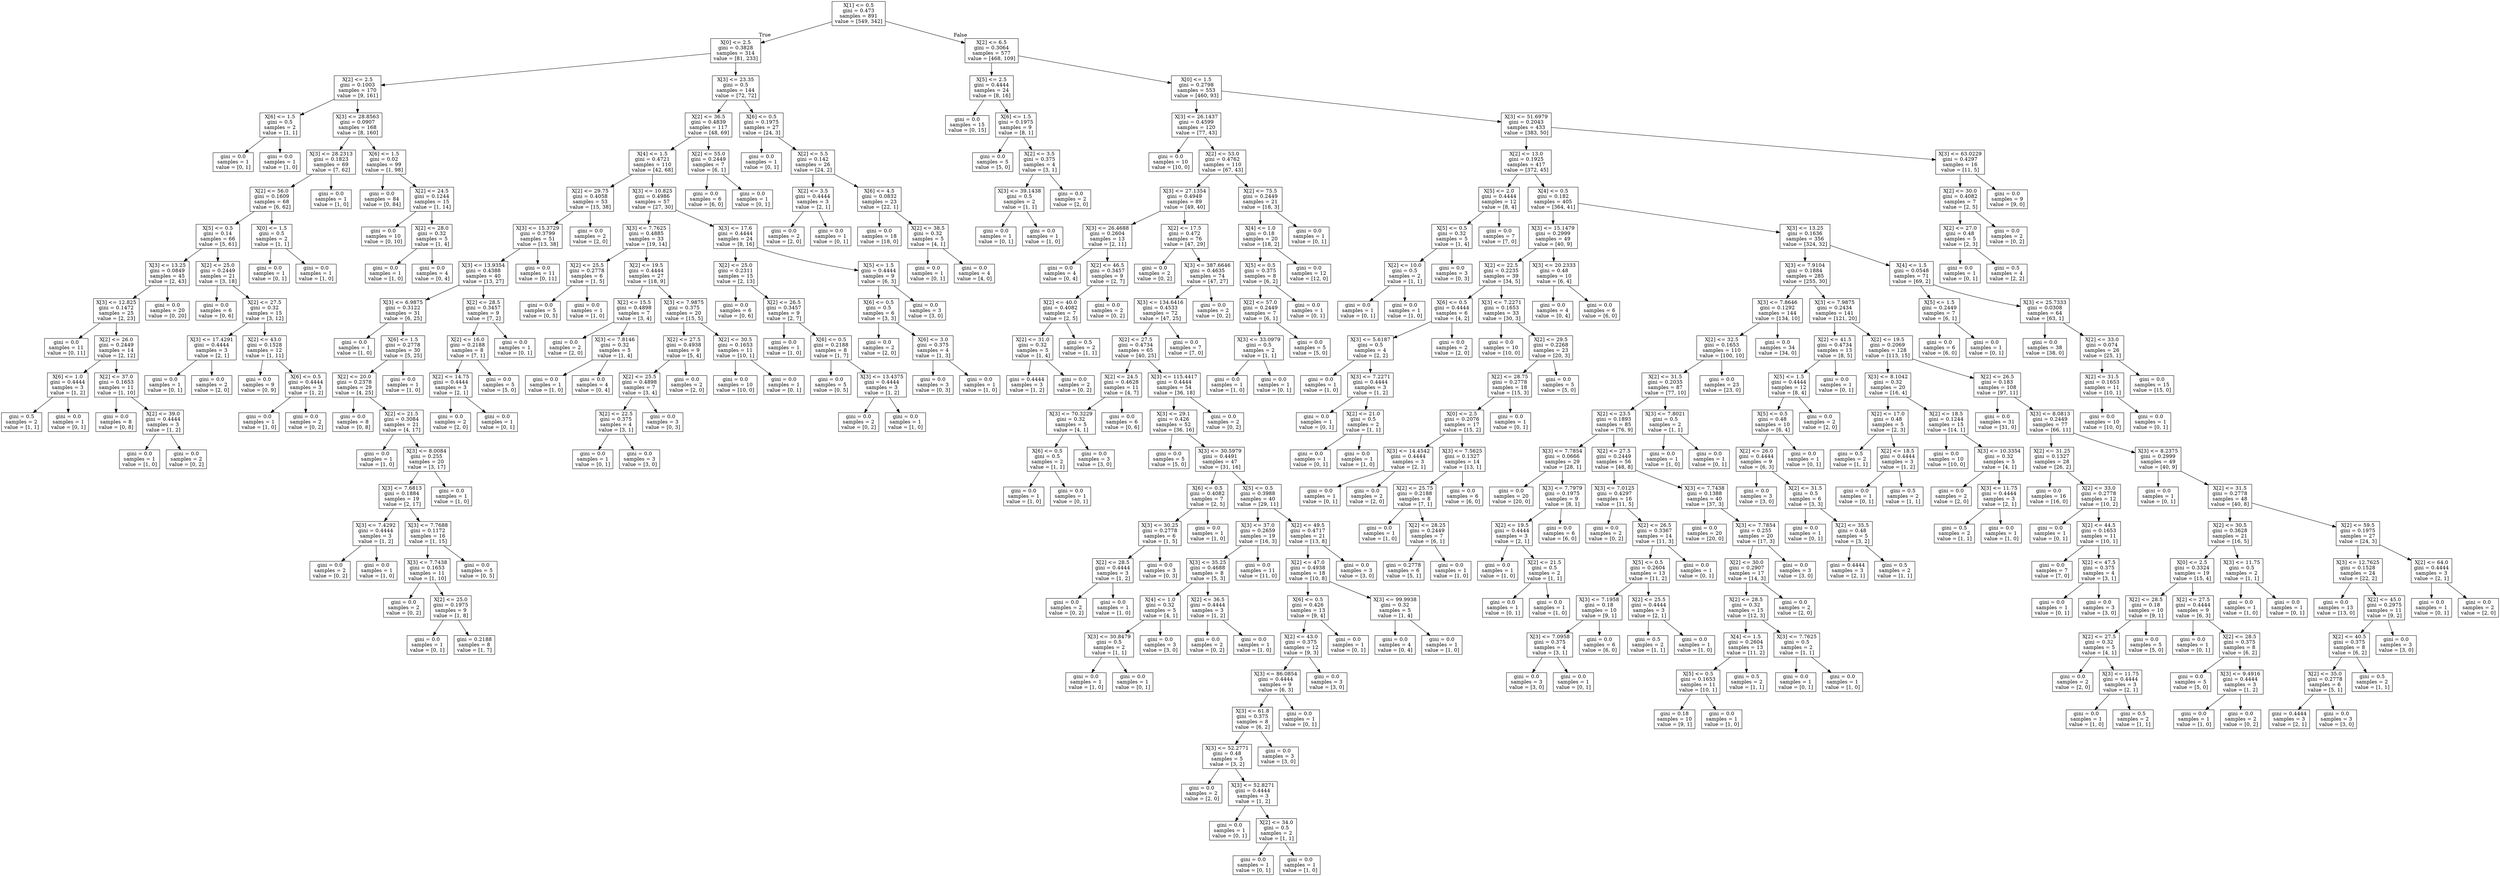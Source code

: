 digraph Tree {
node [shape=box] ;
0 [label="X[1] <= 0.5\ngini = 0.473\nsamples = 891\nvalue = [549, 342]"] ;
1 [label="X[0] <= 2.5\ngini = 0.3828\nsamples = 314\nvalue = [81, 233]"] ;
0 -> 1 [labeldistance=2.5, labelangle=45, headlabel="True"] ;
2 [label="X[2] <= 2.5\ngini = 0.1003\nsamples = 170\nvalue = [9, 161]"] ;
1 -> 2 ;
3 [label="X[6] <= 1.5\ngini = 0.5\nsamples = 2\nvalue = [1, 1]"] ;
2 -> 3 ;
4 [label="gini = 0.0\nsamples = 1\nvalue = [0, 1]"] ;
3 -> 4 ;
5 [label="gini = 0.0\nsamples = 1\nvalue = [1, 0]"] ;
3 -> 5 ;
6 [label="X[3] <= 28.8563\ngini = 0.0907\nsamples = 168\nvalue = [8, 160]"] ;
2 -> 6 ;
7 [label="X[3] <= 28.2313\ngini = 0.1823\nsamples = 69\nvalue = [7, 62]"] ;
6 -> 7 ;
8 [label="X[2] <= 56.0\ngini = 0.1609\nsamples = 68\nvalue = [6, 62]"] ;
7 -> 8 ;
9 [label="X[5] <= 0.5\ngini = 0.14\nsamples = 66\nvalue = [5, 61]"] ;
8 -> 9 ;
10 [label="X[3] <= 13.25\ngini = 0.0849\nsamples = 45\nvalue = [2, 43]"] ;
9 -> 10 ;
11 [label="X[3] <= 12.825\ngini = 0.1472\nsamples = 25\nvalue = [2, 23]"] ;
10 -> 11 ;
12 [label="gini = 0.0\nsamples = 11\nvalue = [0, 11]"] ;
11 -> 12 ;
13 [label="X[2] <= 26.0\ngini = 0.2449\nsamples = 14\nvalue = [2, 12]"] ;
11 -> 13 ;
14 [label="X[6] <= 1.0\ngini = 0.4444\nsamples = 3\nvalue = [1, 2]"] ;
13 -> 14 ;
15 [label="gini = 0.5\nsamples = 2\nvalue = [1, 1]"] ;
14 -> 15 ;
16 [label="gini = 0.0\nsamples = 1\nvalue = [0, 1]"] ;
14 -> 16 ;
17 [label="X[2] <= 37.0\ngini = 0.1653\nsamples = 11\nvalue = [1, 10]"] ;
13 -> 17 ;
18 [label="gini = 0.0\nsamples = 8\nvalue = [0, 8]"] ;
17 -> 18 ;
19 [label="X[2] <= 39.0\ngini = 0.4444\nsamples = 3\nvalue = [1, 2]"] ;
17 -> 19 ;
20 [label="gini = 0.0\nsamples = 1\nvalue = [1, 0]"] ;
19 -> 20 ;
21 [label="gini = 0.0\nsamples = 2\nvalue = [0, 2]"] ;
19 -> 21 ;
22 [label="gini = 0.0\nsamples = 20\nvalue = [0, 20]"] ;
10 -> 22 ;
23 [label="X[2] <= 25.0\ngini = 0.2449\nsamples = 21\nvalue = [3, 18]"] ;
9 -> 23 ;
24 [label="gini = 0.0\nsamples = 6\nvalue = [0, 6]"] ;
23 -> 24 ;
25 [label="X[2] <= 27.5\ngini = 0.32\nsamples = 15\nvalue = [3, 12]"] ;
23 -> 25 ;
26 [label="X[3] <= 17.4291\ngini = 0.4444\nsamples = 3\nvalue = [2, 1]"] ;
25 -> 26 ;
27 [label="gini = 0.0\nsamples = 1\nvalue = [0, 1]"] ;
26 -> 27 ;
28 [label="gini = 0.0\nsamples = 2\nvalue = [2, 0]"] ;
26 -> 28 ;
29 [label="X[2] <= 43.0\ngini = 0.1528\nsamples = 12\nvalue = [1, 11]"] ;
25 -> 29 ;
30 [label="gini = 0.0\nsamples = 9\nvalue = [0, 9]"] ;
29 -> 30 ;
31 [label="X[6] <= 0.5\ngini = 0.4444\nsamples = 3\nvalue = [1, 2]"] ;
29 -> 31 ;
32 [label="gini = 0.0\nsamples = 1\nvalue = [1, 0]"] ;
31 -> 32 ;
33 [label="gini = 0.0\nsamples = 2\nvalue = [0, 2]"] ;
31 -> 33 ;
34 [label="X[0] <= 1.5\ngini = 0.5\nsamples = 2\nvalue = [1, 1]"] ;
8 -> 34 ;
35 [label="gini = 0.0\nsamples = 1\nvalue = [0, 1]"] ;
34 -> 35 ;
36 [label="gini = 0.0\nsamples = 1\nvalue = [1, 0]"] ;
34 -> 36 ;
37 [label="gini = 0.0\nsamples = 1\nvalue = [1, 0]"] ;
7 -> 37 ;
38 [label="X[6] <= 1.5\ngini = 0.02\nsamples = 99\nvalue = [1, 98]"] ;
6 -> 38 ;
39 [label="gini = 0.0\nsamples = 84\nvalue = [0, 84]"] ;
38 -> 39 ;
40 [label="X[2] <= 24.5\ngini = 0.1244\nsamples = 15\nvalue = [1, 14]"] ;
38 -> 40 ;
41 [label="gini = 0.0\nsamples = 10\nvalue = [0, 10]"] ;
40 -> 41 ;
42 [label="X[2] <= 28.0\ngini = 0.32\nsamples = 5\nvalue = [1, 4]"] ;
40 -> 42 ;
43 [label="gini = 0.0\nsamples = 1\nvalue = [1, 0]"] ;
42 -> 43 ;
44 [label="gini = 0.0\nsamples = 4\nvalue = [0, 4]"] ;
42 -> 44 ;
45 [label="X[3] <= 23.35\ngini = 0.5\nsamples = 144\nvalue = [72, 72]"] ;
1 -> 45 ;
46 [label="X[2] <= 36.5\ngini = 0.4839\nsamples = 117\nvalue = [48, 69]"] ;
45 -> 46 ;
47 [label="X[4] <= 1.5\ngini = 0.4721\nsamples = 110\nvalue = [42, 68]"] ;
46 -> 47 ;
48 [label="X[2] <= 29.75\ngini = 0.4058\nsamples = 53\nvalue = [15, 38]"] ;
47 -> 48 ;
49 [label="X[3] <= 15.3729\ngini = 0.3799\nsamples = 51\nvalue = [13, 38]"] ;
48 -> 49 ;
50 [label="X[3] <= 13.9354\ngini = 0.4388\nsamples = 40\nvalue = [13, 27]"] ;
49 -> 50 ;
51 [label="X[3] <= 6.9875\ngini = 0.3122\nsamples = 31\nvalue = [6, 25]"] ;
50 -> 51 ;
52 [label="gini = 0.0\nsamples = 1\nvalue = [1, 0]"] ;
51 -> 52 ;
53 [label="X[6] <= 1.5\ngini = 0.2778\nsamples = 30\nvalue = [5, 25]"] ;
51 -> 53 ;
54 [label="X[2] <= 20.0\ngini = 0.2378\nsamples = 29\nvalue = [4, 25]"] ;
53 -> 54 ;
55 [label="gini = 0.0\nsamples = 8\nvalue = [0, 8]"] ;
54 -> 55 ;
56 [label="X[2] <= 21.5\ngini = 0.3084\nsamples = 21\nvalue = [4, 17]"] ;
54 -> 56 ;
57 [label="gini = 0.0\nsamples = 1\nvalue = [1, 0]"] ;
56 -> 57 ;
58 [label="X[3] <= 8.0084\ngini = 0.255\nsamples = 20\nvalue = [3, 17]"] ;
56 -> 58 ;
59 [label="X[3] <= 7.6813\ngini = 0.1884\nsamples = 19\nvalue = [2, 17]"] ;
58 -> 59 ;
60 [label="X[3] <= 7.4292\ngini = 0.4444\nsamples = 3\nvalue = [1, 2]"] ;
59 -> 60 ;
61 [label="gini = 0.0\nsamples = 2\nvalue = [0, 2]"] ;
60 -> 61 ;
62 [label="gini = 0.0\nsamples = 1\nvalue = [1, 0]"] ;
60 -> 62 ;
63 [label="X[3] <= 7.7688\ngini = 0.1172\nsamples = 16\nvalue = [1, 15]"] ;
59 -> 63 ;
64 [label="X[3] <= 7.7438\ngini = 0.1653\nsamples = 11\nvalue = [1, 10]"] ;
63 -> 64 ;
65 [label="gini = 0.0\nsamples = 2\nvalue = [0, 2]"] ;
64 -> 65 ;
66 [label="X[2] <= 25.0\ngini = 0.1975\nsamples = 9\nvalue = [1, 8]"] ;
64 -> 66 ;
67 [label="gini = 0.0\nsamples = 1\nvalue = [0, 1]"] ;
66 -> 67 ;
68 [label="gini = 0.2188\nsamples = 8\nvalue = [1, 7]"] ;
66 -> 68 ;
69 [label="gini = 0.0\nsamples = 5\nvalue = [0, 5]"] ;
63 -> 69 ;
70 [label="gini = 0.0\nsamples = 1\nvalue = [1, 0]"] ;
58 -> 70 ;
71 [label="gini = 0.0\nsamples = 1\nvalue = [1, 0]"] ;
53 -> 71 ;
72 [label="X[2] <= 28.5\ngini = 0.3457\nsamples = 9\nvalue = [7, 2]"] ;
50 -> 72 ;
73 [label="X[2] <= 16.0\ngini = 0.2188\nsamples = 8\nvalue = [7, 1]"] ;
72 -> 73 ;
74 [label="X[2] <= 14.75\ngini = 0.4444\nsamples = 3\nvalue = [2, 1]"] ;
73 -> 74 ;
75 [label="gini = 0.0\nsamples = 2\nvalue = [2, 0]"] ;
74 -> 75 ;
76 [label="gini = 0.0\nsamples = 1\nvalue = [0, 1]"] ;
74 -> 76 ;
77 [label="gini = 0.0\nsamples = 5\nvalue = [5, 0]"] ;
73 -> 77 ;
78 [label="gini = 0.0\nsamples = 1\nvalue = [0, 1]"] ;
72 -> 78 ;
79 [label="gini = 0.0\nsamples = 11\nvalue = [0, 11]"] ;
49 -> 79 ;
80 [label="gini = 0.0\nsamples = 2\nvalue = [2, 0]"] ;
48 -> 80 ;
81 [label="X[3] <= 10.825\ngini = 0.4986\nsamples = 57\nvalue = [27, 30]"] ;
47 -> 81 ;
82 [label="X[3] <= 7.7625\ngini = 0.4885\nsamples = 33\nvalue = [19, 14]"] ;
81 -> 82 ;
83 [label="X[2] <= 25.5\ngini = 0.2778\nsamples = 6\nvalue = [1, 5]"] ;
82 -> 83 ;
84 [label="gini = 0.0\nsamples = 5\nvalue = [0, 5]"] ;
83 -> 84 ;
85 [label="gini = 0.0\nsamples = 1\nvalue = [1, 0]"] ;
83 -> 85 ;
86 [label="X[2] <= 19.5\ngini = 0.4444\nsamples = 27\nvalue = [18, 9]"] ;
82 -> 86 ;
87 [label="X[2] <= 15.5\ngini = 0.4898\nsamples = 7\nvalue = [3, 4]"] ;
86 -> 87 ;
88 [label="gini = 0.0\nsamples = 2\nvalue = [2, 0]"] ;
87 -> 88 ;
89 [label="X[3] <= 7.8146\ngini = 0.32\nsamples = 5\nvalue = [1, 4]"] ;
87 -> 89 ;
90 [label="gini = 0.0\nsamples = 1\nvalue = [1, 0]"] ;
89 -> 90 ;
91 [label="gini = 0.0\nsamples = 4\nvalue = [0, 4]"] ;
89 -> 91 ;
92 [label="X[3] <= 7.9875\ngini = 0.375\nsamples = 20\nvalue = [15, 5]"] ;
86 -> 92 ;
93 [label="X[2] <= 27.5\ngini = 0.4938\nsamples = 9\nvalue = [5, 4]"] ;
92 -> 93 ;
94 [label="X[2] <= 25.5\ngini = 0.4898\nsamples = 7\nvalue = [3, 4]"] ;
93 -> 94 ;
95 [label="X[2] <= 22.5\ngini = 0.375\nsamples = 4\nvalue = [3, 1]"] ;
94 -> 95 ;
96 [label="gini = 0.0\nsamples = 1\nvalue = [0, 1]"] ;
95 -> 96 ;
97 [label="gini = 0.0\nsamples = 3\nvalue = [3, 0]"] ;
95 -> 97 ;
98 [label="gini = 0.0\nsamples = 3\nvalue = [0, 3]"] ;
94 -> 98 ;
99 [label="gini = 0.0\nsamples = 2\nvalue = [2, 0]"] ;
93 -> 99 ;
100 [label="X[2] <= 30.5\ngini = 0.1653\nsamples = 11\nvalue = [10, 1]"] ;
92 -> 100 ;
101 [label="gini = 0.0\nsamples = 10\nvalue = [10, 0]"] ;
100 -> 101 ;
102 [label="gini = 0.0\nsamples = 1\nvalue = [0, 1]"] ;
100 -> 102 ;
103 [label="X[3] <= 17.6\ngini = 0.4444\nsamples = 24\nvalue = [8, 16]"] ;
81 -> 103 ;
104 [label="X[2] <= 25.0\ngini = 0.2311\nsamples = 15\nvalue = [2, 13]"] ;
103 -> 104 ;
105 [label="gini = 0.0\nsamples = 6\nvalue = [0, 6]"] ;
104 -> 105 ;
106 [label="X[2] <= 26.5\ngini = 0.3457\nsamples = 9\nvalue = [2, 7]"] ;
104 -> 106 ;
107 [label="gini = 0.0\nsamples = 1\nvalue = [1, 0]"] ;
106 -> 107 ;
108 [label="X[6] <= 0.5\ngini = 0.2188\nsamples = 8\nvalue = [1, 7]"] ;
106 -> 108 ;
109 [label="gini = 0.0\nsamples = 5\nvalue = [0, 5]"] ;
108 -> 109 ;
110 [label="X[3] <= 13.4375\ngini = 0.4444\nsamples = 3\nvalue = [1, 2]"] ;
108 -> 110 ;
111 [label="gini = 0.0\nsamples = 2\nvalue = [0, 2]"] ;
110 -> 111 ;
112 [label="gini = 0.0\nsamples = 1\nvalue = [1, 0]"] ;
110 -> 112 ;
113 [label="X[5] <= 1.5\ngini = 0.4444\nsamples = 9\nvalue = [6, 3]"] ;
103 -> 113 ;
114 [label="X[6] <= 0.5\ngini = 0.5\nsamples = 6\nvalue = [3, 3]"] ;
113 -> 114 ;
115 [label="gini = 0.0\nsamples = 2\nvalue = [2, 0]"] ;
114 -> 115 ;
116 [label="X[6] <= 3.0\ngini = 0.375\nsamples = 4\nvalue = [1, 3]"] ;
114 -> 116 ;
117 [label="gini = 0.0\nsamples = 3\nvalue = [0, 3]"] ;
116 -> 117 ;
118 [label="gini = 0.0\nsamples = 1\nvalue = [1, 0]"] ;
116 -> 118 ;
119 [label="gini = 0.0\nsamples = 3\nvalue = [3, 0]"] ;
113 -> 119 ;
120 [label="X[2] <= 55.0\ngini = 0.2449\nsamples = 7\nvalue = [6, 1]"] ;
46 -> 120 ;
121 [label="gini = 0.0\nsamples = 6\nvalue = [6, 0]"] ;
120 -> 121 ;
122 [label="gini = 0.0\nsamples = 1\nvalue = [0, 1]"] ;
120 -> 122 ;
123 [label="X[6] <= 0.5\ngini = 0.1975\nsamples = 27\nvalue = [24, 3]"] ;
45 -> 123 ;
124 [label="gini = 0.0\nsamples = 1\nvalue = [0, 1]"] ;
123 -> 124 ;
125 [label="X[2] <= 5.5\ngini = 0.142\nsamples = 26\nvalue = [24, 2]"] ;
123 -> 125 ;
126 [label="X[2] <= 3.5\ngini = 0.4444\nsamples = 3\nvalue = [2, 1]"] ;
125 -> 126 ;
127 [label="gini = 0.0\nsamples = 2\nvalue = [2, 0]"] ;
126 -> 127 ;
128 [label="gini = 0.0\nsamples = 1\nvalue = [0, 1]"] ;
126 -> 128 ;
129 [label="X[6] <= 4.5\ngini = 0.0832\nsamples = 23\nvalue = [22, 1]"] ;
125 -> 129 ;
130 [label="gini = 0.0\nsamples = 18\nvalue = [18, 0]"] ;
129 -> 130 ;
131 [label="X[2] <= 38.5\ngini = 0.32\nsamples = 5\nvalue = [4, 1]"] ;
129 -> 131 ;
132 [label="gini = 0.0\nsamples = 1\nvalue = [0, 1]"] ;
131 -> 132 ;
133 [label="gini = 0.0\nsamples = 4\nvalue = [4, 0]"] ;
131 -> 133 ;
134 [label="X[2] <= 6.5\ngini = 0.3064\nsamples = 577\nvalue = [468, 109]"] ;
0 -> 134 [labeldistance=2.5, labelangle=-45, headlabel="False"] ;
135 [label="X[5] <= 2.5\ngini = 0.4444\nsamples = 24\nvalue = [8, 16]"] ;
134 -> 135 ;
136 [label="gini = 0.0\nsamples = 15\nvalue = [0, 15]"] ;
135 -> 136 ;
137 [label="X[6] <= 1.5\ngini = 0.1975\nsamples = 9\nvalue = [8, 1]"] ;
135 -> 137 ;
138 [label="gini = 0.0\nsamples = 5\nvalue = [5, 0]"] ;
137 -> 138 ;
139 [label="X[2] <= 3.5\ngini = 0.375\nsamples = 4\nvalue = [3, 1]"] ;
137 -> 139 ;
140 [label="X[3] <= 39.1438\ngini = 0.5\nsamples = 2\nvalue = [1, 1]"] ;
139 -> 140 ;
141 [label="gini = 0.0\nsamples = 1\nvalue = [0, 1]"] ;
140 -> 141 ;
142 [label="gini = 0.0\nsamples = 1\nvalue = [1, 0]"] ;
140 -> 142 ;
143 [label="gini = 0.0\nsamples = 2\nvalue = [2, 0]"] ;
139 -> 143 ;
144 [label="X[0] <= 1.5\ngini = 0.2798\nsamples = 553\nvalue = [460, 93]"] ;
134 -> 144 ;
145 [label="X[3] <= 26.1437\ngini = 0.4599\nsamples = 120\nvalue = [77, 43]"] ;
144 -> 145 ;
146 [label="gini = 0.0\nsamples = 10\nvalue = [10, 0]"] ;
145 -> 146 ;
147 [label="X[2] <= 53.0\ngini = 0.4762\nsamples = 110\nvalue = [67, 43]"] ;
145 -> 147 ;
148 [label="X[3] <= 27.1354\ngini = 0.4949\nsamples = 89\nvalue = [49, 40]"] ;
147 -> 148 ;
149 [label="X[3] <= 26.4688\ngini = 0.2604\nsamples = 13\nvalue = [2, 11]"] ;
148 -> 149 ;
150 [label="gini = 0.0\nsamples = 4\nvalue = [0, 4]"] ;
149 -> 150 ;
151 [label="X[2] <= 46.5\ngini = 0.3457\nsamples = 9\nvalue = [2, 7]"] ;
149 -> 151 ;
152 [label="X[2] <= 40.0\ngini = 0.4082\nsamples = 7\nvalue = [2, 5]"] ;
151 -> 152 ;
153 [label="X[2] <= 31.0\ngini = 0.32\nsamples = 5\nvalue = [1, 4]"] ;
152 -> 153 ;
154 [label="gini = 0.4444\nsamples = 3\nvalue = [1, 2]"] ;
153 -> 154 ;
155 [label="gini = 0.0\nsamples = 2\nvalue = [0, 2]"] ;
153 -> 155 ;
156 [label="gini = 0.5\nsamples = 2\nvalue = [1, 1]"] ;
152 -> 156 ;
157 [label="gini = 0.0\nsamples = 2\nvalue = [0, 2]"] ;
151 -> 157 ;
158 [label="X[2] <= 17.5\ngini = 0.472\nsamples = 76\nvalue = [47, 29]"] ;
148 -> 158 ;
159 [label="gini = 0.0\nsamples = 2\nvalue = [0, 2]"] ;
158 -> 159 ;
160 [label="X[3] <= 387.6646\ngini = 0.4635\nsamples = 74\nvalue = [47, 27]"] ;
158 -> 160 ;
161 [label="X[3] <= 134.6416\ngini = 0.4533\nsamples = 72\nvalue = [47, 25]"] ;
160 -> 161 ;
162 [label="X[2] <= 27.5\ngini = 0.4734\nsamples = 65\nvalue = [40, 25]"] ;
161 -> 162 ;
163 [label="X[2] <= 24.5\ngini = 0.4628\nsamples = 11\nvalue = [4, 7]"] ;
162 -> 163 ;
164 [label="X[3] <= 70.3229\ngini = 0.32\nsamples = 5\nvalue = [4, 1]"] ;
163 -> 164 ;
165 [label="X[6] <= 0.5\ngini = 0.5\nsamples = 2\nvalue = [1, 1]"] ;
164 -> 165 ;
166 [label="gini = 0.0\nsamples = 1\nvalue = [1, 0]"] ;
165 -> 166 ;
167 [label="gini = 0.0\nsamples = 1\nvalue = [0, 1]"] ;
165 -> 167 ;
168 [label="gini = 0.0\nsamples = 3\nvalue = [3, 0]"] ;
164 -> 168 ;
169 [label="gini = 0.0\nsamples = 6\nvalue = [0, 6]"] ;
163 -> 169 ;
170 [label="X[3] <= 115.4417\ngini = 0.4444\nsamples = 54\nvalue = [36, 18]"] ;
162 -> 170 ;
171 [label="X[3] <= 29.1\ngini = 0.426\nsamples = 52\nvalue = [36, 16]"] ;
170 -> 171 ;
172 [label="gini = 0.0\nsamples = 5\nvalue = [5, 0]"] ;
171 -> 172 ;
173 [label="X[3] <= 30.5979\ngini = 0.4491\nsamples = 47\nvalue = [31, 16]"] ;
171 -> 173 ;
174 [label="X[6] <= 0.5\ngini = 0.4082\nsamples = 7\nvalue = [2, 5]"] ;
173 -> 174 ;
175 [label="X[3] <= 30.25\ngini = 0.2778\nsamples = 6\nvalue = [1, 5]"] ;
174 -> 175 ;
176 [label="X[2] <= 28.5\ngini = 0.4444\nsamples = 3\nvalue = [1, 2]"] ;
175 -> 176 ;
177 [label="gini = 0.0\nsamples = 2\nvalue = [0, 2]"] ;
176 -> 177 ;
178 [label="gini = 0.0\nsamples = 1\nvalue = [1, 0]"] ;
176 -> 178 ;
179 [label="gini = 0.0\nsamples = 3\nvalue = [0, 3]"] ;
175 -> 179 ;
180 [label="gini = 0.0\nsamples = 1\nvalue = [1, 0]"] ;
174 -> 180 ;
181 [label="X[5] <= 0.5\ngini = 0.3988\nsamples = 40\nvalue = [29, 11]"] ;
173 -> 181 ;
182 [label="X[3] <= 37.0\ngini = 0.2659\nsamples = 19\nvalue = [16, 3]"] ;
181 -> 182 ;
183 [label="X[3] <= 35.25\ngini = 0.4688\nsamples = 8\nvalue = [5, 3]"] ;
182 -> 183 ;
184 [label="X[4] <= 1.0\ngini = 0.32\nsamples = 5\nvalue = [4, 1]"] ;
183 -> 184 ;
185 [label="X[3] <= 30.8479\ngini = 0.5\nsamples = 2\nvalue = [1, 1]"] ;
184 -> 185 ;
186 [label="gini = 0.0\nsamples = 1\nvalue = [1, 0]"] ;
185 -> 186 ;
187 [label="gini = 0.0\nsamples = 1\nvalue = [0, 1]"] ;
185 -> 187 ;
188 [label="gini = 0.0\nsamples = 3\nvalue = [3, 0]"] ;
184 -> 188 ;
189 [label="X[2] <= 36.5\ngini = 0.4444\nsamples = 3\nvalue = [1, 2]"] ;
183 -> 189 ;
190 [label="gini = 0.0\nsamples = 2\nvalue = [0, 2]"] ;
189 -> 190 ;
191 [label="gini = 0.0\nsamples = 1\nvalue = [1, 0]"] ;
189 -> 191 ;
192 [label="gini = 0.0\nsamples = 11\nvalue = [11, 0]"] ;
182 -> 192 ;
193 [label="X[2] <= 49.5\ngini = 0.4717\nsamples = 21\nvalue = [13, 8]"] ;
181 -> 193 ;
194 [label="X[2] <= 47.0\ngini = 0.4938\nsamples = 18\nvalue = [10, 8]"] ;
193 -> 194 ;
195 [label="X[6] <= 0.5\ngini = 0.426\nsamples = 13\nvalue = [9, 4]"] ;
194 -> 195 ;
196 [label="X[2] <= 43.0\ngini = 0.375\nsamples = 12\nvalue = [9, 3]"] ;
195 -> 196 ;
197 [label="X[3] <= 86.0854\ngini = 0.4444\nsamples = 9\nvalue = [6, 3]"] ;
196 -> 197 ;
198 [label="X[3] <= 61.8\ngini = 0.375\nsamples = 8\nvalue = [6, 2]"] ;
197 -> 198 ;
199 [label="X[3] <= 52.2771\ngini = 0.48\nsamples = 5\nvalue = [3, 2]"] ;
198 -> 199 ;
200 [label="gini = 0.0\nsamples = 2\nvalue = [2, 0]"] ;
199 -> 200 ;
201 [label="X[3] <= 52.8271\ngini = 0.4444\nsamples = 3\nvalue = [1, 2]"] ;
199 -> 201 ;
202 [label="gini = 0.0\nsamples = 1\nvalue = [0, 1]"] ;
201 -> 202 ;
203 [label="X[2] <= 34.0\ngini = 0.5\nsamples = 2\nvalue = [1, 1]"] ;
201 -> 203 ;
204 [label="gini = 0.0\nsamples = 1\nvalue = [0, 1]"] ;
203 -> 204 ;
205 [label="gini = 0.0\nsamples = 1\nvalue = [1, 0]"] ;
203 -> 205 ;
206 [label="gini = 0.0\nsamples = 3\nvalue = [3, 0]"] ;
198 -> 206 ;
207 [label="gini = 0.0\nsamples = 1\nvalue = [0, 1]"] ;
197 -> 207 ;
208 [label="gini = 0.0\nsamples = 3\nvalue = [3, 0]"] ;
196 -> 208 ;
209 [label="gini = 0.0\nsamples = 1\nvalue = [0, 1]"] ;
195 -> 209 ;
210 [label="X[3] <= 99.9938\ngini = 0.32\nsamples = 5\nvalue = [1, 4]"] ;
194 -> 210 ;
211 [label="gini = 0.0\nsamples = 4\nvalue = [0, 4]"] ;
210 -> 211 ;
212 [label="gini = 0.0\nsamples = 1\nvalue = [1, 0]"] ;
210 -> 212 ;
213 [label="gini = 0.0\nsamples = 3\nvalue = [3, 0]"] ;
193 -> 213 ;
214 [label="gini = 0.0\nsamples = 2\nvalue = [0, 2]"] ;
170 -> 214 ;
215 [label="gini = 0.0\nsamples = 7\nvalue = [7, 0]"] ;
161 -> 215 ;
216 [label="gini = 0.0\nsamples = 2\nvalue = [0, 2]"] ;
160 -> 216 ;
217 [label="X[2] <= 75.5\ngini = 0.2449\nsamples = 21\nvalue = [18, 3]"] ;
147 -> 217 ;
218 [label="X[4] <= 1.0\ngini = 0.18\nsamples = 20\nvalue = [18, 2]"] ;
217 -> 218 ;
219 [label="X[5] <= 0.5\ngini = 0.375\nsamples = 8\nvalue = [6, 2]"] ;
218 -> 219 ;
220 [label="X[2] <= 57.0\ngini = 0.2449\nsamples = 7\nvalue = [6, 1]"] ;
219 -> 220 ;
221 [label="X[3] <= 33.0979\ngini = 0.5\nsamples = 2\nvalue = [1, 1]"] ;
220 -> 221 ;
222 [label="gini = 0.0\nsamples = 1\nvalue = [1, 0]"] ;
221 -> 222 ;
223 [label="gini = 0.0\nsamples = 1\nvalue = [0, 1]"] ;
221 -> 223 ;
224 [label="gini = 0.0\nsamples = 5\nvalue = [5, 0]"] ;
220 -> 224 ;
225 [label="gini = 0.0\nsamples = 1\nvalue = [0, 1]"] ;
219 -> 225 ;
226 [label="gini = 0.0\nsamples = 12\nvalue = [12, 0]"] ;
218 -> 226 ;
227 [label="gini = 0.0\nsamples = 1\nvalue = [0, 1]"] ;
217 -> 227 ;
228 [label="X[3] <= 51.6979\ngini = 0.2043\nsamples = 433\nvalue = [383, 50]"] ;
144 -> 228 ;
229 [label="X[2] <= 13.0\ngini = 0.1925\nsamples = 417\nvalue = [372, 45]"] ;
228 -> 229 ;
230 [label="X[5] <= 2.0\ngini = 0.4444\nsamples = 12\nvalue = [8, 4]"] ;
229 -> 230 ;
231 [label="X[5] <= 0.5\ngini = 0.32\nsamples = 5\nvalue = [1, 4]"] ;
230 -> 231 ;
232 [label="X[2] <= 10.0\ngini = 0.5\nsamples = 2\nvalue = [1, 1]"] ;
231 -> 232 ;
233 [label="gini = 0.0\nsamples = 1\nvalue = [0, 1]"] ;
232 -> 233 ;
234 [label="gini = 0.0\nsamples = 1\nvalue = [1, 0]"] ;
232 -> 234 ;
235 [label="gini = 0.0\nsamples = 3\nvalue = [0, 3]"] ;
231 -> 235 ;
236 [label="gini = 0.0\nsamples = 7\nvalue = [7, 0]"] ;
230 -> 236 ;
237 [label="X[4] <= 0.5\ngini = 0.182\nsamples = 405\nvalue = [364, 41]"] ;
229 -> 237 ;
238 [label="X[3] <= 15.1479\ngini = 0.2999\nsamples = 49\nvalue = [40, 9]"] ;
237 -> 238 ;
239 [label="X[2] <= 22.5\ngini = 0.2235\nsamples = 39\nvalue = [34, 5]"] ;
238 -> 239 ;
240 [label="X[6] <= 0.5\ngini = 0.4444\nsamples = 6\nvalue = [4, 2]"] ;
239 -> 240 ;
241 [label="X[3] <= 5.6187\ngini = 0.5\nsamples = 4\nvalue = [2, 2]"] ;
240 -> 241 ;
242 [label="gini = 0.0\nsamples = 1\nvalue = [1, 0]"] ;
241 -> 242 ;
243 [label="X[3] <= 7.2271\ngini = 0.4444\nsamples = 3\nvalue = [1, 2]"] ;
241 -> 243 ;
244 [label="gini = 0.0\nsamples = 1\nvalue = [0, 1]"] ;
243 -> 244 ;
245 [label="X[2] <= 21.0\ngini = 0.5\nsamples = 2\nvalue = [1, 1]"] ;
243 -> 245 ;
246 [label="gini = 0.0\nsamples = 1\nvalue = [0, 1]"] ;
245 -> 246 ;
247 [label="gini = 0.0\nsamples = 1\nvalue = [1, 0]"] ;
245 -> 247 ;
248 [label="gini = 0.0\nsamples = 2\nvalue = [2, 0]"] ;
240 -> 248 ;
249 [label="X[3] <= 7.2271\ngini = 0.1653\nsamples = 33\nvalue = [30, 3]"] ;
239 -> 249 ;
250 [label="gini = 0.0\nsamples = 10\nvalue = [10, 0]"] ;
249 -> 250 ;
251 [label="X[2] <= 29.5\ngini = 0.2268\nsamples = 23\nvalue = [20, 3]"] ;
249 -> 251 ;
252 [label="X[2] <= 28.75\ngini = 0.2778\nsamples = 18\nvalue = [15, 3]"] ;
251 -> 252 ;
253 [label="X[0] <= 2.5\ngini = 0.2076\nsamples = 17\nvalue = [15, 2]"] ;
252 -> 253 ;
254 [label="X[3] <= 14.4542\ngini = 0.4444\nsamples = 3\nvalue = [2, 1]"] ;
253 -> 254 ;
255 [label="gini = 0.0\nsamples = 1\nvalue = [0, 1]"] ;
254 -> 255 ;
256 [label="gini = 0.0\nsamples = 2\nvalue = [2, 0]"] ;
254 -> 256 ;
257 [label="X[3] <= 7.5625\ngini = 0.1327\nsamples = 14\nvalue = [13, 1]"] ;
253 -> 257 ;
258 [label="X[2] <= 25.75\ngini = 0.2188\nsamples = 8\nvalue = [7, 1]"] ;
257 -> 258 ;
259 [label="gini = 0.0\nsamples = 1\nvalue = [1, 0]"] ;
258 -> 259 ;
260 [label="X[2] <= 28.25\ngini = 0.2449\nsamples = 7\nvalue = [6, 1]"] ;
258 -> 260 ;
261 [label="gini = 0.2778\nsamples = 6\nvalue = [5, 1]"] ;
260 -> 261 ;
262 [label="gini = 0.0\nsamples = 1\nvalue = [1, 0]"] ;
260 -> 262 ;
263 [label="gini = 0.0\nsamples = 6\nvalue = [6, 0]"] ;
257 -> 263 ;
264 [label="gini = 0.0\nsamples = 1\nvalue = [0, 1]"] ;
252 -> 264 ;
265 [label="gini = 0.0\nsamples = 5\nvalue = [5, 0]"] ;
251 -> 265 ;
266 [label="X[3] <= 20.2333\ngini = 0.48\nsamples = 10\nvalue = [6, 4]"] ;
238 -> 266 ;
267 [label="gini = 0.0\nsamples = 4\nvalue = [0, 4]"] ;
266 -> 267 ;
268 [label="gini = 0.0\nsamples = 6\nvalue = [6, 0]"] ;
266 -> 268 ;
269 [label="X[3] <= 13.25\ngini = 0.1636\nsamples = 356\nvalue = [324, 32]"] ;
237 -> 269 ;
270 [label="X[3] <= 7.9104\ngini = 0.1884\nsamples = 285\nvalue = [255, 30]"] ;
269 -> 270 ;
271 [label="X[3] <= 7.8646\ngini = 0.1292\nsamples = 144\nvalue = [134, 10]"] ;
270 -> 271 ;
272 [label="X[2] <= 32.5\ngini = 0.1653\nsamples = 110\nvalue = [100, 10]"] ;
271 -> 272 ;
273 [label="X[2] <= 31.5\ngini = 0.2035\nsamples = 87\nvalue = [77, 10]"] ;
272 -> 273 ;
274 [label="X[2] <= 23.5\ngini = 0.1893\nsamples = 85\nvalue = [76, 9]"] ;
273 -> 274 ;
275 [label="X[3] <= 7.7854\ngini = 0.0666\nsamples = 29\nvalue = [28, 1]"] ;
274 -> 275 ;
276 [label="gini = 0.0\nsamples = 20\nvalue = [20, 0]"] ;
275 -> 276 ;
277 [label="X[3] <= 7.7979\ngini = 0.1975\nsamples = 9\nvalue = [8, 1]"] ;
275 -> 277 ;
278 [label="X[2] <= 19.5\ngini = 0.4444\nsamples = 3\nvalue = [2, 1]"] ;
277 -> 278 ;
279 [label="gini = 0.0\nsamples = 1\nvalue = [1, 0]"] ;
278 -> 279 ;
280 [label="X[2] <= 21.5\ngini = 0.5\nsamples = 2\nvalue = [1, 1]"] ;
278 -> 280 ;
281 [label="gini = 0.0\nsamples = 1\nvalue = [0, 1]"] ;
280 -> 281 ;
282 [label="gini = 0.0\nsamples = 1\nvalue = [1, 0]"] ;
280 -> 282 ;
283 [label="gini = 0.0\nsamples = 6\nvalue = [6, 0]"] ;
277 -> 283 ;
284 [label="X[2] <= 27.5\ngini = 0.2449\nsamples = 56\nvalue = [48, 8]"] ;
274 -> 284 ;
285 [label="X[3] <= 7.0125\ngini = 0.4297\nsamples = 16\nvalue = [11, 5]"] ;
284 -> 285 ;
286 [label="gini = 0.0\nsamples = 2\nvalue = [0, 2]"] ;
285 -> 286 ;
287 [label="X[2] <= 26.5\ngini = 0.3367\nsamples = 14\nvalue = [11, 3]"] ;
285 -> 287 ;
288 [label="X[5] <= 0.5\ngini = 0.2604\nsamples = 13\nvalue = [11, 2]"] ;
287 -> 288 ;
289 [label="X[3] <= 7.1958\ngini = 0.18\nsamples = 10\nvalue = [9, 1]"] ;
288 -> 289 ;
290 [label="X[3] <= 7.0958\ngini = 0.375\nsamples = 4\nvalue = [3, 1]"] ;
289 -> 290 ;
291 [label="gini = 0.0\nsamples = 3\nvalue = [3, 0]"] ;
290 -> 291 ;
292 [label="gini = 0.0\nsamples = 1\nvalue = [0, 1]"] ;
290 -> 292 ;
293 [label="gini = 0.0\nsamples = 6\nvalue = [6, 0]"] ;
289 -> 293 ;
294 [label="X[2] <= 25.5\ngini = 0.4444\nsamples = 3\nvalue = [2, 1]"] ;
288 -> 294 ;
295 [label="gini = 0.5\nsamples = 2\nvalue = [1, 1]"] ;
294 -> 295 ;
296 [label="gini = 0.0\nsamples = 1\nvalue = [1, 0]"] ;
294 -> 296 ;
297 [label="gini = 0.0\nsamples = 1\nvalue = [0, 1]"] ;
287 -> 297 ;
298 [label="X[3] <= 7.7438\ngini = 0.1388\nsamples = 40\nvalue = [37, 3]"] ;
284 -> 298 ;
299 [label="gini = 0.0\nsamples = 20\nvalue = [20, 0]"] ;
298 -> 299 ;
300 [label="X[3] <= 7.7854\ngini = 0.255\nsamples = 20\nvalue = [17, 3]"] ;
298 -> 300 ;
301 [label="X[2] <= 30.0\ngini = 0.2907\nsamples = 17\nvalue = [14, 3]"] ;
300 -> 301 ;
302 [label="X[2] <= 28.5\ngini = 0.32\nsamples = 15\nvalue = [12, 3]"] ;
301 -> 302 ;
303 [label="X[4] <= 1.5\ngini = 0.2604\nsamples = 13\nvalue = [11, 2]"] ;
302 -> 303 ;
304 [label="X[5] <= 0.5\ngini = 0.1653\nsamples = 11\nvalue = [10, 1]"] ;
303 -> 304 ;
305 [label="gini = 0.18\nsamples = 10\nvalue = [9, 1]"] ;
304 -> 305 ;
306 [label="gini = 0.0\nsamples = 1\nvalue = [1, 0]"] ;
304 -> 306 ;
307 [label="gini = 0.5\nsamples = 2\nvalue = [1, 1]"] ;
303 -> 307 ;
308 [label="X[3] <= 7.7625\ngini = 0.5\nsamples = 2\nvalue = [1, 1]"] ;
302 -> 308 ;
309 [label="gini = 0.0\nsamples = 1\nvalue = [0, 1]"] ;
308 -> 309 ;
310 [label="gini = 0.0\nsamples = 1\nvalue = [1, 0]"] ;
308 -> 310 ;
311 [label="gini = 0.0\nsamples = 2\nvalue = [2, 0]"] ;
301 -> 311 ;
312 [label="gini = 0.0\nsamples = 3\nvalue = [3, 0]"] ;
300 -> 312 ;
313 [label="X[3] <= 7.8021\ngini = 0.5\nsamples = 2\nvalue = [1, 1]"] ;
273 -> 313 ;
314 [label="gini = 0.0\nsamples = 1\nvalue = [1, 0]"] ;
313 -> 314 ;
315 [label="gini = 0.0\nsamples = 1\nvalue = [0, 1]"] ;
313 -> 315 ;
316 [label="gini = 0.0\nsamples = 23\nvalue = [23, 0]"] ;
272 -> 316 ;
317 [label="gini = 0.0\nsamples = 34\nvalue = [34, 0]"] ;
271 -> 317 ;
318 [label="X[3] <= 7.9875\ngini = 0.2434\nsamples = 141\nvalue = [121, 20]"] ;
270 -> 318 ;
319 [label="X[2] <= 41.5\ngini = 0.4734\nsamples = 13\nvalue = [8, 5]"] ;
318 -> 319 ;
320 [label="X[5] <= 1.5\ngini = 0.4444\nsamples = 12\nvalue = [8, 4]"] ;
319 -> 320 ;
321 [label="X[5] <= 0.5\ngini = 0.48\nsamples = 10\nvalue = [6, 4]"] ;
320 -> 321 ;
322 [label="X[2] <= 26.0\ngini = 0.4444\nsamples = 9\nvalue = [6, 3]"] ;
321 -> 322 ;
323 [label="gini = 0.0\nsamples = 3\nvalue = [3, 0]"] ;
322 -> 323 ;
324 [label="X[2] <= 31.5\ngini = 0.5\nsamples = 6\nvalue = [3, 3]"] ;
322 -> 324 ;
325 [label="gini = 0.0\nsamples = 1\nvalue = [0, 1]"] ;
324 -> 325 ;
326 [label="X[2] <= 35.5\ngini = 0.48\nsamples = 5\nvalue = [3, 2]"] ;
324 -> 326 ;
327 [label="gini = 0.4444\nsamples = 3\nvalue = [2, 1]"] ;
326 -> 327 ;
328 [label="gini = 0.5\nsamples = 2\nvalue = [1, 1]"] ;
326 -> 328 ;
329 [label="gini = 0.0\nsamples = 1\nvalue = [0, 1]"] ;
321 -> 329 ;
330 [label="gini = 0.0\nsamples = 2\nvalue = [2, 0]"] ;
320 -> 330 ;
331 [label="gini = 0.0\nsamples = 1\nvalue = [0, 1]"] ;
319 -> 331 ;
332 [label="X[2] <= 19.5\ngini = 0.2069\nsamples = 128\nvalue = [113, 15]"] ;
318 -> 332 ;
333 [label="X[3] <= 8.1042\ngini = 0.32\nsamples = 20\nvalue = [16, 4]"] ;
332 -> 333 ;
334 [label="X[2] <= 17.0\ngini = 0.48\nsamples = 5\nvalue = [2, 3]"] ;
333 -> 334 ;
335 [label="gini = 0.5\nsamples = 2\nvalue = [1, 1]"] ;
334 -> 335 ;
336 [label="X[2] <= 18.5\ngini = 0.4444\nsamples = 3\nvalue = [1, 2]"] ;
334 -> 336 ;
337 [label="gini = 0.0\nsamples = 1\nvalue = [0, 1]"] ;
336 -> 337 ;
338 [label="gini = 0.5\nsamples = 2\nvalue = [1, 1]"] ;
336 -> 338 ;
339 [label="X[2] <= 18.5\ngini = 0.1244\nsamples = 15\nvalue = [14, 1]"] ;
333 -> 339 ;
340 [label="gini = 0.0\nsamples = 10\nvalue = [10, 0]"] ;
339 -> 340 ;
341 [label="X[3] <= 10.3354\ngini = 0.32\nsamples = 5\nvalue = [4, 1]"] ;
339 -> 341 ;
342 [label="gini = 0.0\nsamples = 2\nvalue = [2, 0]"] ;
341 -> 342 ;
343 [label="X[3] <= 11.75\ngini = 0.4444\nsamples = 3\nvalue = [2, 1]"] ;
341 -> 343 ;
344 [label="gini = 0.5\nsamples = 2\nvalue = [1, 1]"] ;
343 -> 344 ;
345 [label="gini = 0.0\nsamples = 1\nvalue = [1, 0]"] ;
343 -> 345 ;
346 [label="X[2] <= 26.5\ngini = 0.183\nsamples = 108\nvalue = [97, 11]"] ;
332 -> 346 ;
347 [label="gini = 0.0\nsamples = 31\nvalue = [31, 0]"] ;
346 -> 347 ;
348 [label="X[3] <= 8.0813\ngini = 0.2449\nsamples = 77\nvalue = [66, 11]"] ;
346 -> 348 ;
349 [label="X[2] <= 31.25\ngini = 0.1327\nsamples = 28\nvalue = [26, 2]"] ;
348 -> 349 ;
350 [label="gini = 0.0\nsamples = 16\nvalue = [16, 0]"] ;
349 -> 350 ;
351 [label="X[2] <= 33.0\ngini = 0.2778\nsamples = 12\nvalue = [10, 2]"] ;
349 -> 351 ;
352 [label="gini = 0.0\nsamples = 1\nvalue = [0, 1]"] ;
351 -> 352 ;
353 [label="X[2] <= 44.5\ngini = 0.1653\nsamples = 11\nvalue = [10, 1]"] ;
351 -> 353 ;
354 [label="gini = 0.0\nsamples = 7\nvalue = [7, 0]"] ;
353 -> 354 ;
355 [label="X[2] <= 47.5\ngini = 0.375\nsamples = 4\nvalue = [3, 1]"] ;
353 -> 355 ;
356 [label="gini = 0.0\nsamples = 1\nvalue = [0, 1]"] ;
355 -> 356 ;
357 [label="gini = 0.0\nsamples = 3\nvalue = [3, 0]"] ;
355 -> 357 ;
358 [label="X[3] <= 8.2375\ngini = 0.2999\nsamples = 49\nvalue = [40, 9]"] ;
348 -> 358 ;
359 [label="gini = 0.0\nsamples = 1\nvalue = [0, 1]"] ;
358 -> 359 ;
360 [label="X[2] <= 31.5\ngini = 0.2778\nsamples = 48\nvalue = [40, 8]"] ;
358 -> 360 ;
361 [label="X[2] <= 30.5\ngini = 0.3628\nsamples = 21\nvalue = [16, 5]"] ;
360 -> 361 ;
362 [label="X[0] <= 2.5\ngini = 0.3324\nsamples = 19\nvalue = [15, 4]"] ;
361 -> 362 ;
363 [label="X[2] <= 28.5\ngini = 0.18\nsamples = 10\nvalue = [9, 1]"] ;
362 -> 363 ;
364 [label="X[2] <= 27.5\ngini = 0.32\nsamples = 5\nvalue = [4, 1]"] ;
363 -> 364 ;
365 [label="gini = 0.0\nsamples = 2\nvalue = [2, 0]"] ;
364 -> 365 ;
366 [label="X[3] <= 11.75\ngini = 0.4444\nsamples = 3\nvalue = [2, 1]"] ;
364 -> 366 ;
367 [label="gini = 0.0\nsamples = 1\nvalue = [1, 0]"] ;
366 -> 367 ;
368 [label="gini = 0.5\nsamples = 2\nvalue = [1, 1]"] ;
366 -> 368 ;
369 [label="gini = 0.0\nsamples = 5\nvalue = [5, 0]"] ;
363 -> 369 ;
370 [label="X[2] <= 27.5\ngini = 0.4444\nsamples = 9\nvalue = [6, 3]"] ;
362 -> 370 ;
371 [label="gini = 0.0\nsamples = 1\nvalue = [0, 1]"] ;
370 -> 371 ;
372 [label="X[2] <= 28.5\ngini = 0.375\nsamples = 8\nvalue = [6, 2]"] ;
370 -> 372 ;
373 [label="gini = 0.0\nsamples = 5\nvalue = [5, 0]"] ;
372 -> 373 ;
374 [label="X[3] <= 9.4916\ngini = 0.4444\nsamples = 3\nvalue = [1, 2]"] ;
372 -> 374 ;
375 [label="gini = 0.0\nsamples = 1\nvalue = [1, 0]"] ;
374 -> 375 ;
376 [label="gini = 0.0\nsamples = 2\nvalue = [0, 2]"] ;
374 -> 376 ;
377 [label="X[3] <= 11.75\ngini = 0.5\nsamples = 2\nvalue = [1, 1]"] ;
361 -> 377 ;
378 [label="gini = 0.0\nsamples = 1\nvalue = [1, 0]"] ;
377 -> 378 ;
379 [label="gini = 0.0\nsamples = 1\nvalue = [0, 1]"] ;
377 -> 379 ;
380 [label="X[2] <= 59.5\ngini = 0.1975\nsamples = 27\nvalue = [24, 3]"] ;
360 -> 380 ;
381 [label="X[3] <= 12.7625\ngini = 0.1528\nsamples = 24\nvalue = [22, 2]"] ;
380 -> 381 ;
382 [label="gini = 0.0\nsamples = 13\nvalue = [13, 0]"] ;
381 -> 382 ;
383 [label="X[2] <= 45.0\ngini = 0.2975\nsamples = 11\nvalue = [9, 2]"] ;
381 -> 383 ;
384 [label="X[2] <= 40.5\ngini = 0.375\nsamples = 8\nvalue = [6, 2]"] ;
383 -> 384 ;
385 [label="X[2] <= 35.0\ngini = 0.2778\nsamples = 6\nvalue = [5, 1]"] ;
384 -> 385 ;
386 [label="gini = 0.4444\nsamples = 3\nvalue = [2, 1]"] ;
385 -> 386 ;
387 [label="gini = 0.0\nsamples = 3\nvalue = [3, 0]"] ;
385 -> 387 ;
388 [label="gini = 0.5\nsamples = 2\nvalue = [1, 1]"] ;
384 -> 388 ;
389 [label="gini = 0.0\nsamples = 3\nvalue = [3, 0]"] ;
383 -> 389 ;
390 [label="X[2] <= 64.0\ngini = 0.4444\nsamples = 3\nvalue = [2, 1]"] ;
380 -> 390 ;
391 [label="gini = 0.0\nsamples = 1\nvalue = [0, 1]"] ;
390 -> 391 ;
392 [label="gini = 0.0\nsamples = 2\nvalue = [2, 0]"] ;
390 -> 392 ;
393 [label="X[4] <= 1.5\ngini = 0.0548\nsamples = 71\nvalue = [69, 2]"] ;
269 -> 393 ;
394 [label="X[5] <= 1.5\ngini = 0.2449\nsamples = 7\nvalue = [6, 1]"] ;
393 -> 394 ;
395 [label="gini = 0.0\nsamples = 6\nvalue = [6, 0]"] ;
394 -> 395 ;
396 [label="gini = 0.0\nsamples = 1\nvalue = [0, 1]"] ;
394 -> 396 ;
397 [label="X[3] <= 25.7333\ngini = 0.0308\nsamples = 64\nvalue = [63, 1]"] ;
393 -> 397 ;
398 [label="gini = 0.0\nsamples = 38\nvalue = [38, 0]"] ;
397 -> 398 ;
399 [label="X[2] <= 33.0\ngini = 0.074\nsamples = 26\nvalue = [25, 1]"] ;
397 -> 399 ;
400 [label="X[2] <= 31.5\ngini = 0.1653\nsamples = 11\nvalue = [10, 1]"] ;
399 -> 400 ;
401 [label="gini = 0.0\nsamples = 10\nvalue = [10, 0]"] ;
400 -> 401 ;
402 [label="gini = 0.0\nsamples = 1\nvalue = [0, 1]"] ;
400 -> 402 ;
403 [label="gini = 0.0\nsamples = 15\nvalue = [15, 0]"] ;
399 -> 403 ;
404 [label="X[3] <= 63.0229\ngini = 0.4297\nsamples = 16\nvalue = [11, 5]"] ;
228 -> 404 ;
405 [label="X[2] <= 30.0\ngini = 0.4082\nsamples = 7\nvalue = [2, 5]"] ;
404 -> 405 ;
406 [label="X[2] <= 27.0\ngini = 0.48\nsamples = 5\nvalue = [2, 3]"] ;
405 -> 406 ;
407 [label="gini = 0.0\nsamples = 1\nvalue = [0, 1]"] ;
406 -> 407 ;
408 [label="gini = 0.5\nsamples = 4\nvalue = [2, 2]"] ;
406 -> 408 ;
409 [label="gini = 0.0\nsamples = 2\nvalue = [0, 2]"] ;
405 -> 409 ;
410 [label="gini = 0.0\nsamples = 9\nvalue = [9, 0]"] ;
404 -> 410 ;
}